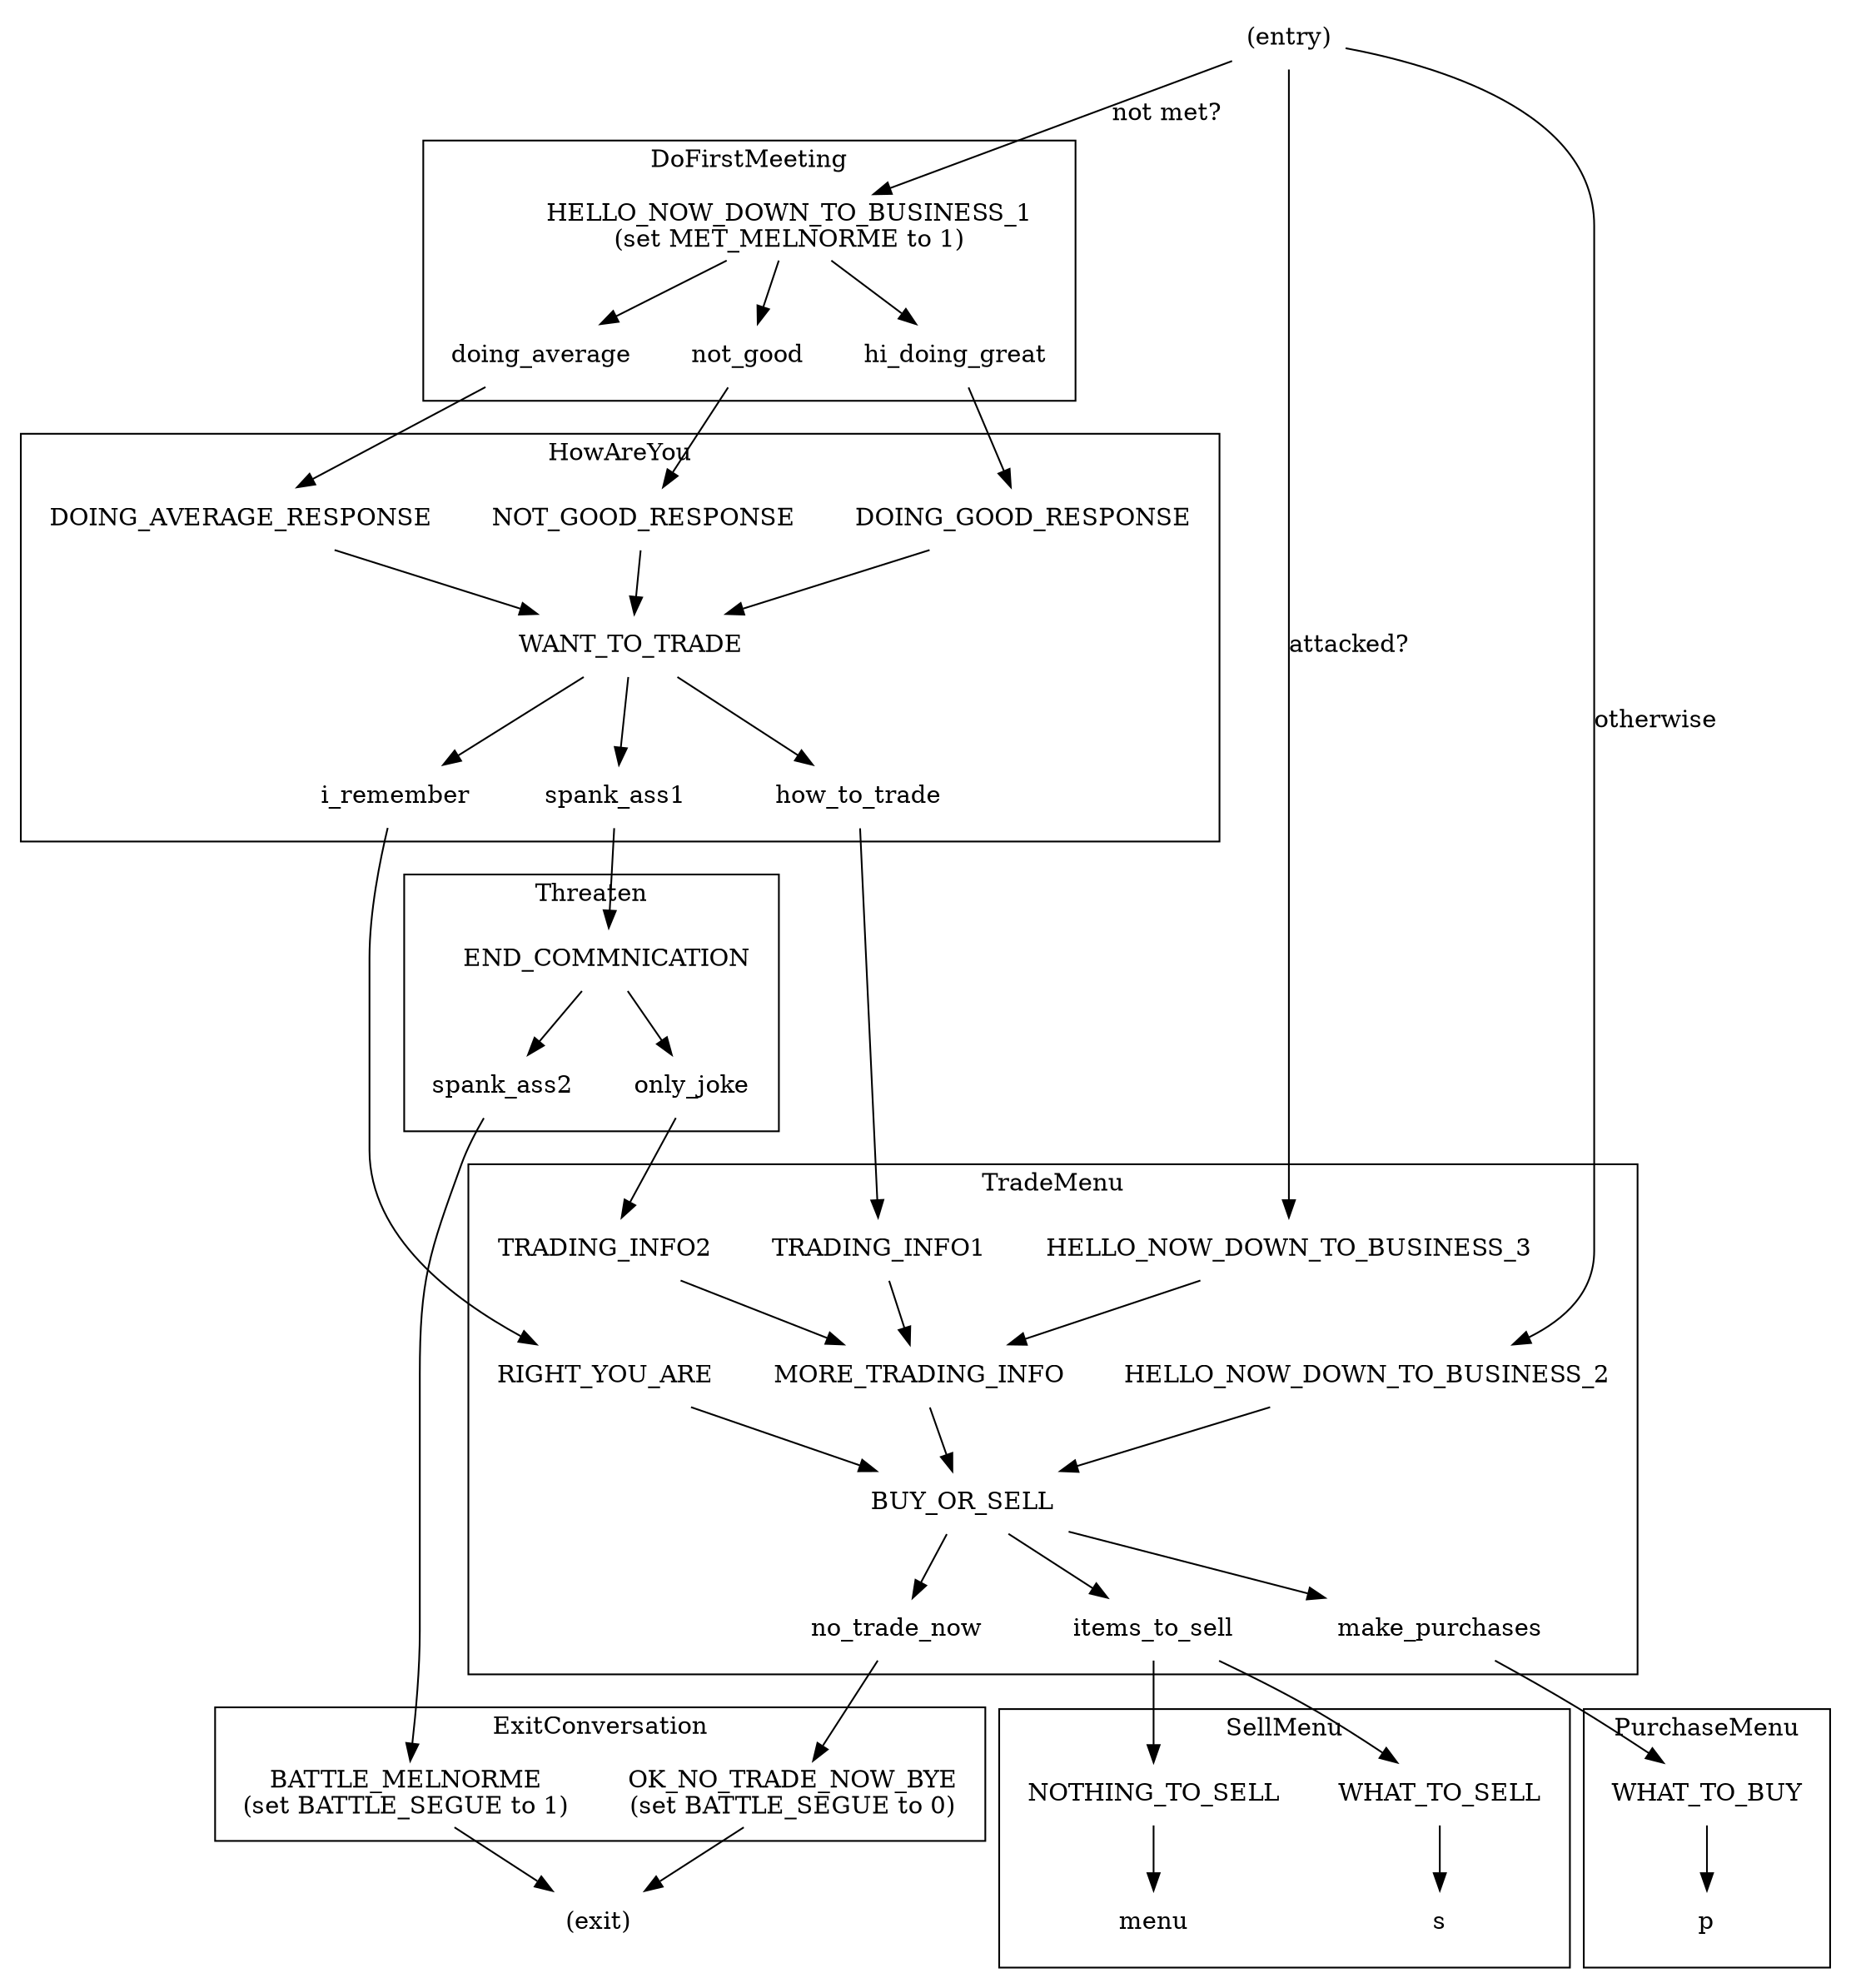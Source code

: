 digraph G {
    node [shape=none]
    entry [label="(entry)"]
    exit [label="(exit)"]
    
    subgraph clusterDoFirstMeeting {
        HELLO_NOW_DOWN_TO_BUSINESS_1 [label="HELLO_NOW_DOWN_TO_BUSINESS_1\n(set MET_MELNORME to 1)"]
        hi_doing_great
        doing_average
        not_good
        
        label="DoFirstMeeting"
    }
    
    subgraph clusterHowAreYou {
        DOING_GOOD_RESPONSE
        DOING_AVERAGE_RESPONSE
        NOT_GOOD_RESPONSE
        WANT_TO_TRADE
        how_to_trade
        i_remember
        spank_ass1
        label="HowAreYou"
    }
    
    subgraph clusterExitConversation {
        BATTLE_MELNORME [label="BATTLE_MELNORME\n(set BATTLE_SEGUE to 1)"]
        OK_NO_TRADE_NOW_BYE [label="OK_NO_TRADE_NOW_BYE\n(set BATTLE_SEGUE to 0)"]
        
        label="ExitConversation"
    }
    
    subgraph clusterThreaten {
        END_COMMNICATION
        spank_ass2
        only_joke
        
        label="Threaten"
    }
    
    subgraph clusterTradeMenu {
        TRADING_INFO1
        RIGHT_YOU_ARE
        TRADING_INFO2
        MORE_TRADING_INFO
        HELLO_NOW_DOWN_TO_BUSINESS_2
        HELLO_NOW_DOWN_TO_BUSINESS_3
        BUY_OR_SELL
        BUY_OR_SELL -> make_purchases
        BUY_OR_SELL -> items_to_sell
        BUY_OR_SELL -> no_trade_now
        
        label="TradeMenu"
    }
    
    subgraph clusterPurchaseMenu {
        WHAT_TO_BUY -> p
        
        label="PurchaseMenu"
    }
    
    subgraph clusterSellMenu {
        NOTHING_TO_SELL -> menu
        WHAT_TO_SELL -> s
        
        label="SellMenu"
    }
    
    entry -> HELLO_NOW_DOWN_TO_BUSINESS_1 [label="not met?"]
    entry -> HELLO_NOW_DOWN_TO_BUSINESS_3 [label="attacked?"]
    entry -> HELLO_NOW_DOWN_TO_BUSINESS_2 [label="otherwise"]

    HELLO_NOW_DOWN_TO_BUSINESS_3 -> MORE_TRADING_INFO
    
    HELLO_NOW_DOWN_TO_BUSINESS_1 -> hi_doing_great -> DOING_GOOD_RESPONSE -> WANT_TO_TRADE
    HELLO_NOW_DOWN_TO_BUSINESS_1 -> doing_average -> DOING_AVERAGE_RESPONSE -> WANT_TO_TRADE
    HELLO_NOW_DOWN_TO_BUSINESS_1 -> not_good -> NOT_GOOD_RESPONSE -> WANT_TO_TRADE
    
    MORE_TRADING_INFO
    
    WANT_TO_TRADE -> how_to_trade -> TRADING_INFO1 -> MORE_TRADING_INFO
    WANT_TO_TRADE -> i_remember -> RIGHT_YOU_ARE -> BUY_OR_SELL
    WANT_TO_TRADE -> spank_ass1 -> END_COMMNICATION -> only_joke -> TRADING_INFO2 -> MORE_TRADING_INFO
    END_COMMNICATION -> spank_ass2 -> BATTLE_MELNORME -> exit
    MORE_TRADING_INFO -> BUY_OR_SELL
    HELLO_NOW_DOWN_TO_BUSINESS_2 -> BUY_OR_SELL
    
    make_purchases -> WHAT_TO_BUY
    items_to_sell -> NOTHING_TO_SELL
    items_to_sell -> WHAT_TO_SELL
    
    no_trade_now -> OK_NO_TRADE_NOW_BYE
    
    OK_NO_TRADE_NOW_BYE -> exit
}
